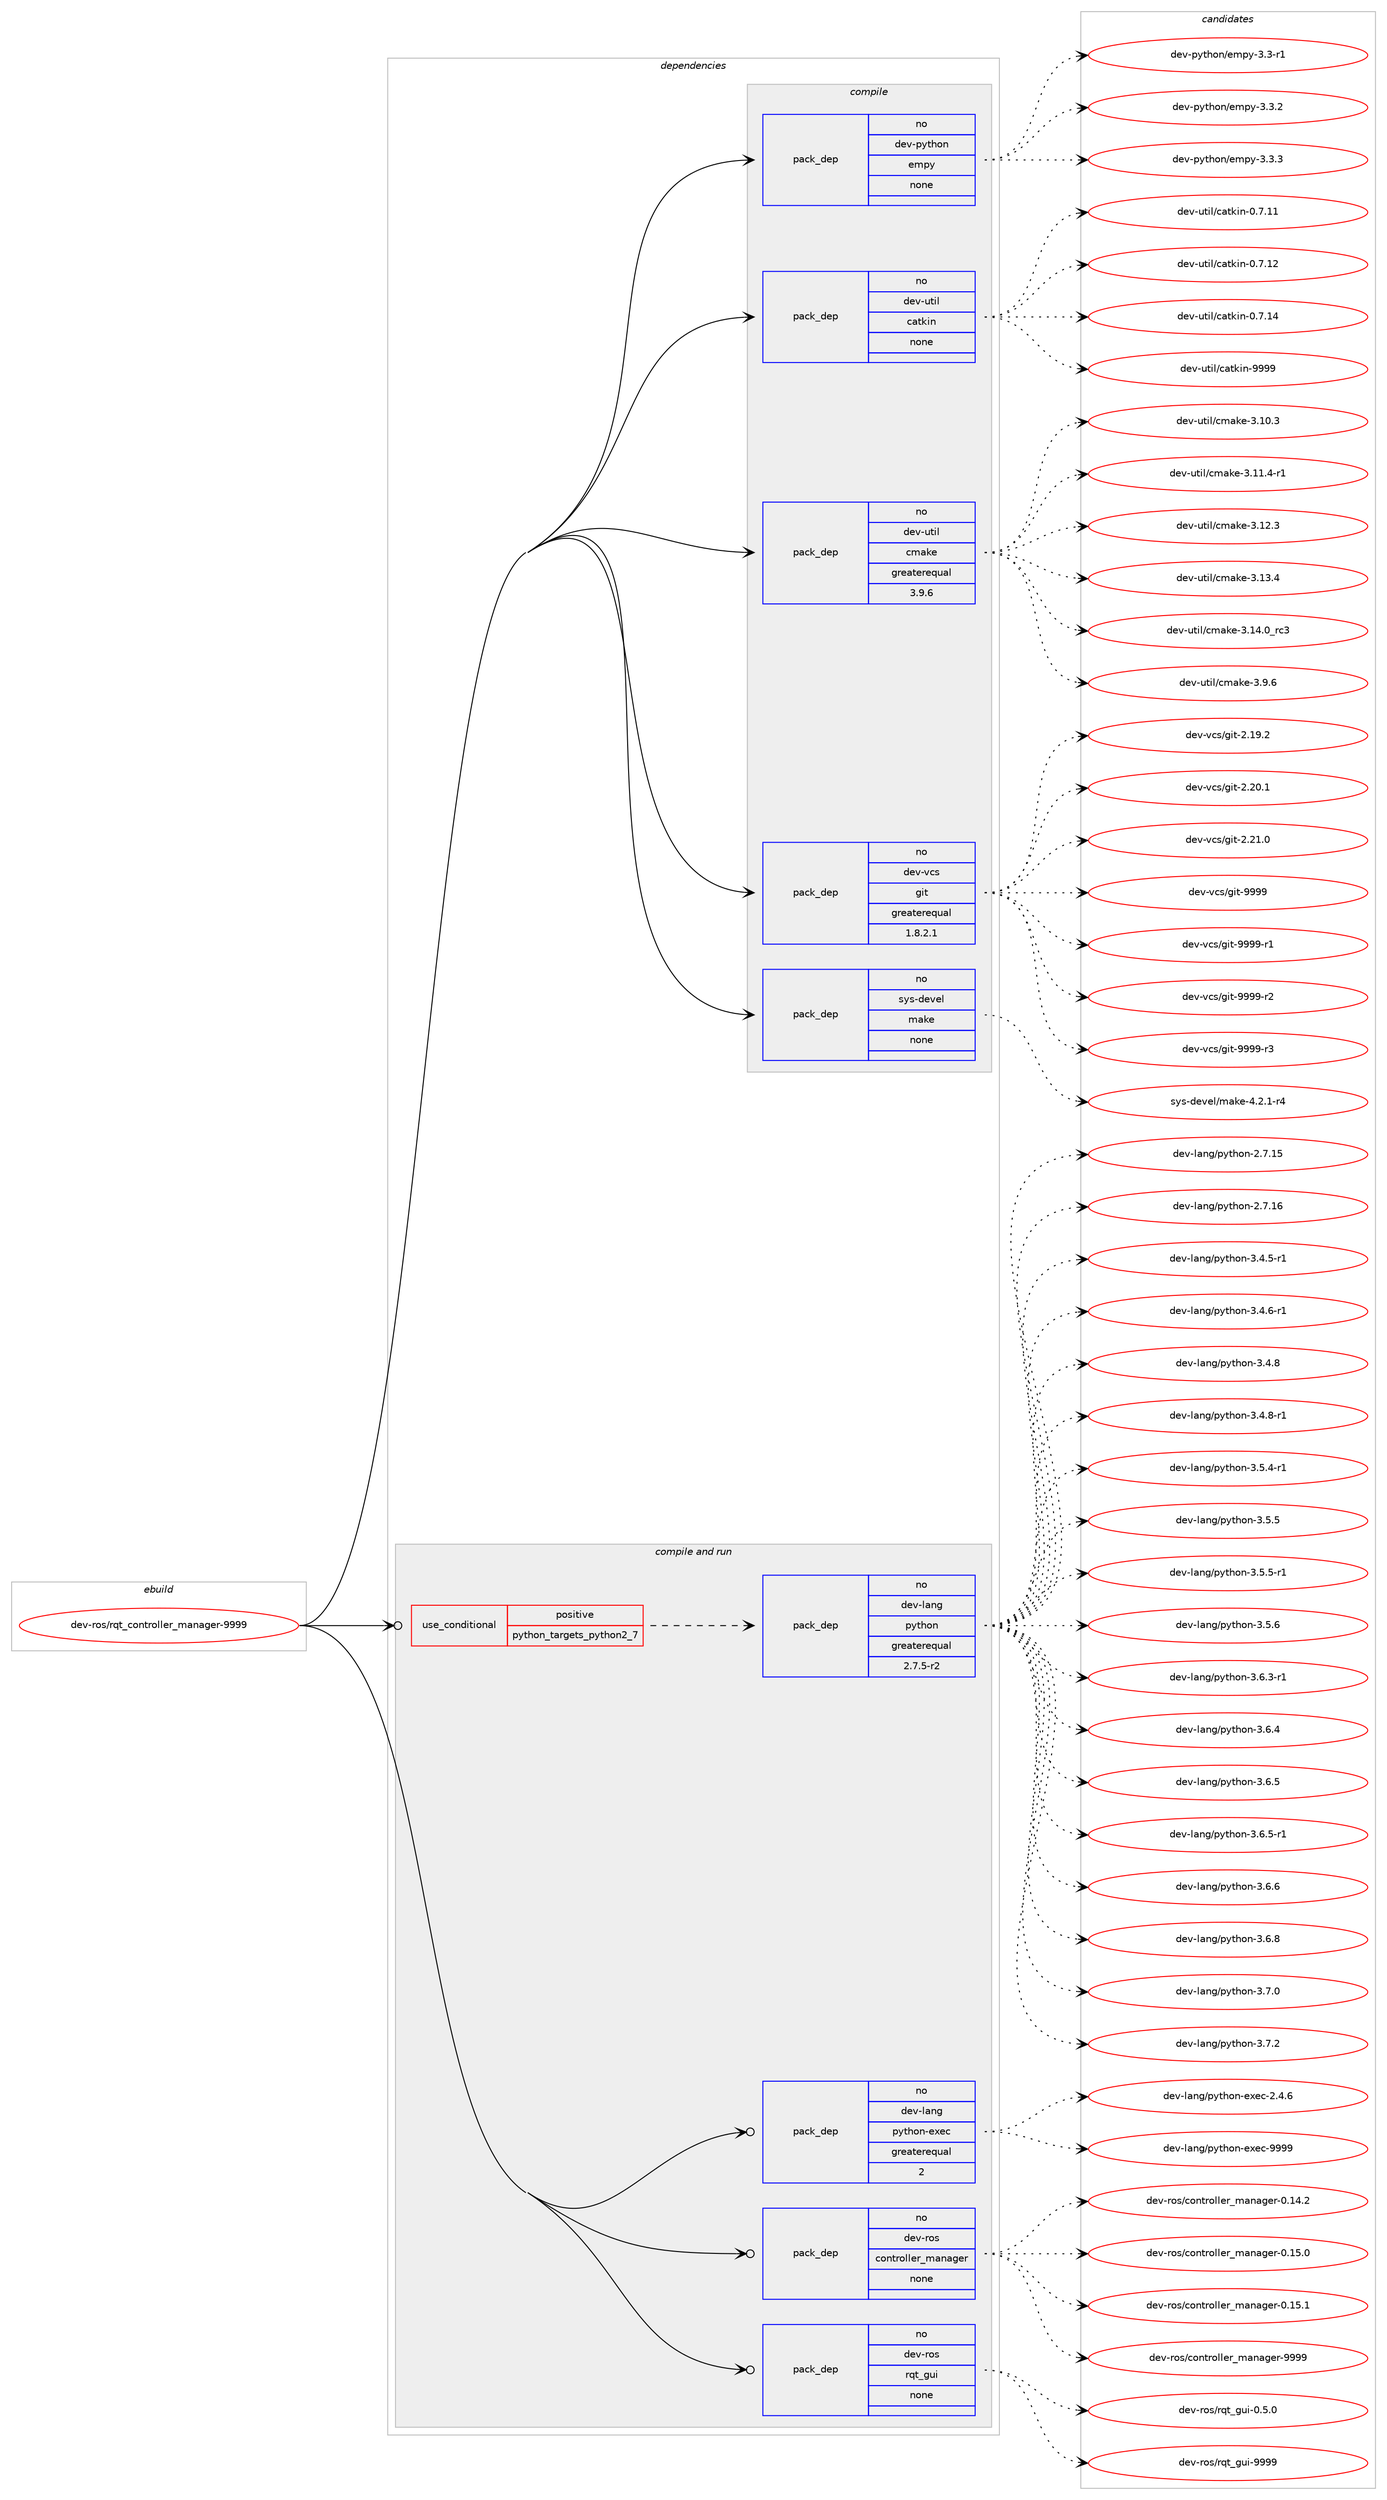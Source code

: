 digraph prolog {

# *************
# Graph options
# *************

newrank=true;
concentrate=true;
compound=true;
graph [rankdir=LR,fontname=Helvetica,fontsize=10,ranksep=1.5];#, ranksep=2.5, nodesep=0.2];
edge  [arrowhead=vee];
node  [fontname=Helvetica,fontsize=10];

# **********
# The ebuild
# **********

subgraph cluster_leftcol {
color=gray;
rank=same;
label=<<i>ebuild</i>>;
id [label="dev-ros/rqt_controller_manager-9999", color=red, width=4, href="../dev-ros/rqt_controller_manager-9999.svg"];
}

# ****************
# The dependencies
# ****************

subgraph cluster_midcol {
color=gray;
label=<<i>dependencies</i>>;
subgraph cluster_compile {
fillcolor="#eeeeee";
style=filled;
label=<<i>compile</i>>;
subgraph pack1055258 {
dependency1469128 [label=<<TABLE BORDER="0" CELLBORDER="1" CELLSPACING="0" CELLPADDING="4" WIDTH="220"><TR><TD ROWSPAN="6" CELLPADDING="30">pack_dep</TD></TR><TR><TD WIDTH="110">no</TD></TR><TR><TD>dev-python</TD></TR><TR><TD>empy</TD></TR><TR><TD>none</TD></TR><TR><TD></TD></TR></TABLE>>, shape=none, color=blue];
}
id:e -> dependency1469128:w [weight=20,style="solid",arrowhead="vee"];
subgraph pack1055259 {
dependency1469129 [label=<<TABLE BORDER="0" CELLBORDER="1" CELLSPACING="0" CELLPADDING="4" WIDTH="220"><TR><TD ROWSPAN="6" CELLPADDING="30">pack_dep</TD></TR><TR><TD WIDTH="110">no</TD></TR><TR><TD>dev-util</TD></TR><TR><TD>catkin</TD></TR><TR><TD>none</TD></TR><TR><TD></TD></TR></TABLE>>, shape=none, color=blue];
}
id:e -> dependency1469129:w [weight=20,style="solid",arrowhead="vee"];
subgraph pack1055260 {
dependency1469130 [label=<<TABLE BORDER="0" CELLBORDER="1" CELLSPACING="0" CELLPADDING="4" WIDTH="220"><TR><TD ROWSPAN="6" CELLPADDING="30">pack_dep</TD></TR><TR><TD WIDTH="110">no</TD></TR><TR><TD>dev-util</TD></TR><TR><TD>cmake</TD></TR><TR><TD>greaterequal</TD></TR><TR><TD>3.9.6</TD></TR></TABLE>>, shape=none, color=blue];
}
id:e -> dependency1469130:w [weight=20,style="solid",arrowhead="vee"];
subgraph pack1055261 {
dependency1469131 [label=<<TABLE BORDER="0" CELLBORDER="1" CELLSPACING="0" CELLPADDING="4" WIDTH="220"><TR><TD ROWSPAN="6" CELLPADDING="30">pack_dep</TD></TR><TR><TD WIDTH="110">no</TD></TR><TR><TD>dev-vcs</TD></TR><TR><TD>git</TD></TR><TR><TD>greaterequal</TD></TR><TR><TD>1.8.2.1</TD></TR></TABLE>>, shape=none, color=blue];
}
id:e -> dependency1469131:w [weight=20,style="solid",arrowhead="vee"];
subgraph pack1055262 {
dependency1469132 [label=<<TABLE BORDER="0" CELLBORDER="1" CELLSPACING="0" CELLPADDING="4" WIDTH="220"><TR><TD ROWSPAN="6" CELLPADDING="30">pack_dep</TD></TR><TR><TD WIDTH="110">no</TD></TR><TR><TD>sys-devel</TD></TR><TR><TD>make</TD></TR><TR><TD>none</TD></TR><TR><TD></TD></TR></TABLE>>, shape=none, color=blue];
}
id:e -> dependency1469132:w [weight=20,style="solid",arrowhead="vee"];
}
subgraph cluster_compileandrun {
fillcolor="#eeeeee";
style=filled;
label=<<i>compile and run</i>>;
subgraph cond390480 {
dependency1469133 [label=<<TABLE BORDER="0" CELLBORDER="1" CELLSPACING="0" CELLPADDING="4"><TR><TD ROWSPAN="3" CELLPADDING="10">use_conditional</TD></TR><TR><TD>positive</TD></TR><TR><TD>python_targets_python2_7</TD></TR></TABLE>>, shape=none, color=red];
subgraph pack1055263 {
dependency1469134 [label=<<TABLE BORDER="0" CELLBORDER="1" CELLSPACING="0" CELLPADDING="4" WIDTH="220"><TR><TD ROWSPAN="6" CELLPADDING="30">pack_dep</TD></TR><TR><TD WIDTH="110">no</TD></TR><TR><TD>dev-lang</TD></TR><TR><TD>python</TD></TR><TR><TD>greaterequal</TD></TR><TR><TD>2.7.5-r2</TD></TR></TABLE>>, shape=none, color=blue];
}
dependency1469133:e -> dependency1469134:w [weight=20,style="dashed",arrowhead="vee"];
}
id:e -> dependency1469133:w [weight=20,style="solid",arrowhead="odotvee"];
subgraph pack1055264 {
dependency1469135 [label=<<TABLE BORDER="0" CELLBORDER="1" CELLSPACING="0" CELLPADDING="4" WIDTH="220"><TR><TD ROWSPAN="6" CELLPADDING="30">pack_dep</TD></TR><TR><TD WIDTH="110">no</TD></TR><TR><TD>dev-lang</TD></TR><TR><TD>python-exec</TD></TR><TR><TD>greaterequal</TD></TR><TR><TD>2</TD></TR></TABLE>>, shape=none, color=blue];
}
id:e -> dependency1469135:w [weight=20,style="solid",arrowhead="odotvee"];
subgraph pack1055265 {
dependency1469136 [label=<<TABLE BORDER="0" CELLBORDER="1" CELLSPACING="0" CELLPADDING="4" WIDTH="220"><TR><TD ROWSPAN="6" CELLPADDING="30">pack_dep</TD></TR><TR><TD WIDTH="110">no</TD></TR><TR><TD>dev-ros</TD></TR><TR><TD>controller_manager</TD></TR><TR><TD>none</TD></TR><TR><TD></TD></TR></TABLE>>, shape=none, color=blue];
}
id:e -> dependency1469136:w [weight=20,style="solid",arrowhead="odotvee"];
subgraph pack1055266 {
dependency1469137 [label=<<TABLE BORDER="0" CELLBORDER="1" CELLSPACING="0" CELLPADDING="4" WIDTH="220"><TR><TD ROWSPAN="6" CELLPADDING="30">pack_dep</TD></TR><TR><TD WIDTH="110">no</TD></TR><TR><TD>dev-ros</TD></TR><TR><TD>rqt_gui</TD></TR><TR><TD>none</TD></TR><TR><TD></TD></TR></TABLE>>, shape=none, color=blue];
}
id:e -> dependency1469137:w [weight=20,style="solid",arrowhead="odotvee"];
}
subgraph cluster_run {
fillcolor="#eeeeee";
style=filled;
label=<<i>run</i>>;
}
}

# **************
# The candidates
# **************

subgraph cluster_choices {
rank=same;
color=gray;
label=<<i>candidates</i>>;

subgraph choice1055258 {
color=black;
nodesep=1;
choice1001011184511212111610411111047101109112121455146514511449 [label="dev-python/empy-3.3-r1", color=red, width=4,href="../dev-python/empy-3.3-r1.svg"];
choice1001011184511212111610411111047101109112121455146514650 [label="dev-python/empy-3.3.2", color=red, width=4,href="../dev-python/empy-3.3.2.svg"];
choice1001011184511212111610411111047101109112121455146514651 [label="dev-python/empy-3.3.3", color=red, width=4,href="../dev-python/empy-3.3.3.svg"];
dependency1469128:e -> choice1001011184511212111610411111047101109112121455146514511449:w [style=dotted,weight="100"];
dependency1469128:e -> choice1001011184511212111610411111047101109112121455146514650:w [style=dotted,weight="100"];
dependency1469128:e -> choice1001011184511212111610411111047101109112121455146514651:w [style=dotted,weight="100"];
}
subgraph choice1055259 {
color=black;
nodesep=1;
choice1001011184511711610510847999711610710511045484655464949 [label="dev-util/catkin-0.7.11", color=red, width=4,href="../dev-util/catkin-0.7.11.svg"];
choice1001011184511711610510847999711610710511045484655464950 [label="dev-util/catkin-0.7.12", color=red, width=4,href="../dev-util/catkin-0.7.12.svg"];
choice1001011184511711610510847999711610710511045484655464952 [label="dev-util/catkin-0.7.14", color=red, width=4,href="../dev-util/catkin-0.7.14.svg"];
choice100101118451171161051084799971161071051104557575757 [label="dev-util/catkin-9999", color=red, width=4,href="../dev-util/catkin-9999.svg"];
dependency1469129:e -> choice1001011184511711610510847999711610710511045484655464949:w [style=dotted,weight="100"];
dependency1469129:e -> choice1001011184511711610510847999711610710511045484655464950:w [style=dotted,weight="100"];
dependency1469129:e -> choice1001011184511711610510847999711610710511045484655464952:w [style=dotted,weight="100"];
dependency1469129:e -> choice100101118451171161051084799971161071051104557575757:w [style=dotted,weight="100"];
}
subgraph choice1055260 {
color=black;
nodesep=1;
choice1001011184511711610510847991099710710145514649484651 [label="dev-util/cmake-3.10.3", color=red, width=4,href="../dev-util/cmake-3.10.3.svg"];
choice10010111845117116105108479910997107101455146494946524511449 [label="dev-util/cmake-3.11.4-r1", color=red, width=4,href="../dev-util/cmake-3.11.4-r1.svg"];
choice1001011184511711610510847991099710710145514649504651 [label="dev-util/cmake-3.12.3", color=red, width=4,href="../dev-util/cmake-3.12.3.svg"];
choice1001011184511711610510847991099710710145514649514652 [label="dev-util/cmake-3.13.4", color=red, width=4,href="../dev-util/cmake-3.13.4.svg"];
choice1001011184511711610510847991099710710145514649524648951149951 [label="dev-util/cmake-3.14.0_rc3", color=red, width=4,href="../dev-util/cmake-3.14.0_rc3.svg"];
choice10010111845117116105108479910997107101455146574654 [label="dev-util/cmake-3.9.6", color=red, width=4,href="../dev-util/cmake-3.9.6.svg"];
dependency1469130:e -> choice1001011184511711610510847991099710710145514649484651:w [style=dotted,weight="100"];
dependency1469130:e -> choice10010111845117116105108479910997107101455146494946524511449:w [style=dotted,weight="100"];
dependency1469130:e -> choice1001011184511711610510847991099710710145514649504651:w [style=dotted,weight="100"];
dependency1469130:e -> choice1001011184511711610510847991099710710145514649514652:w [style=dotted,weight="100"];
dependency1469130:e -> choice1001011184511711610510847991099710710145514649524648951149951:w [style=dotted,weight="100"];
dependency1469130:e -> choice10010111845117116105108479910997107101455146574654:w [style=dotted,weight="100"];
}
subgraph choice1055261 {
color=black;
nodesep=1;
choice10010111845118991154710310511645504649574650 [label="dev-vcs/git-2.19.2", color=red, width=4,href="../dev-vcs/git-2.19.2.svg"];
choice10010111845118991154710310511645504650484649 [label="dev-vcs/git-2.20.1", color=red, width=4,href="../dev-vcs/git-2.20.1.svg"];
choice10010111845118991154710310511645504650494648 [label="dev-vcs/git-2.21.0", color=red, width=4,href="../dev-vcs/git-2.21.0.svg"];
choice1001011184511899115471031051164557575757 [label="dev-vcs/git-9999", color=red, width=4,href="../dev-vcs/git-9999.svg"];
choice10010111845118991154710310511645575757574511449 [label="dev-vcs/git-9999-r1", color=red, width=4,href="../dev-vcs/git-9999-r1.svg"];
choice10010111845118991154710310511645575757574511450 [label="dev-vcs/git-9999-r2", color=red, width=4,href="../dev-vcs/git-9999-r2.svg"];
choice10010111845118991154710310511645575757574511451 [label="dev-vcs/git-9999-r3", color=red, width=4,href="../dev-vcs/git-9999-r3.svg"];
dependency1469131:e -> choice10010111845118991154710310511645504649574650:w [style=dotted,weight="100"];
dependency1469131:e -> choice10010111845118991154710310511645504650484649:w [style=dotted,weight="100"];
dependency1469131:e -> choice10010111845118991154710310511645504650494648:w [style=dotted,weight="100"];
dependency1469131:e -> choice1001011184511899115471031051164557575757:w [style=dotted,weight="100"];
dependency1469131:e -> choice10010111845118991154710310511645575757574511449:w [style=dotted,weight="100"];
dependency1469131:e -> choice10010111845118991154710310511645575757574511450:w [style=dotted,weight="100"];
dependency1469131:e -> choice10010111845118991154710310511645575757574511451:w [style=dotted,weight="100"];
}
subgraph choice1055262 {
color=black;
nodesep=1;
choice1151211154510010111810110847109971071014552465046494511452 [label="sys-devel/make-4.2.1-r4", color=red, width=4,href="../sys-devel/make-4.2.1-r4.svg"];
dependency1469132:e -> choice1151211154510010111810110847109971071014552465046494511452:w [style=dotted,weight="100"];
}
subgraph choice1055263 {
color=black;
nodesep=1;
choice10010111845108971101034711212111610411111045504655464953 [label="dev-lang/python-2.7.15", color=red, width=4,href="../dev-lang/python-2.7.15.svg"];
choice10010111845108971101034711212111610411111045504655464954 [label="dev-lang/python-2.7.16", color=red, width=4,href="../dev-lang/python-2.7.16.svg"];
choice1001011184510897110103471121211161041111104551465246534511449 [label="dev-lang/python-3.4.5-r1", color=red, width=4,href="../dev-lang/python-3.4.5-r1.svg"];
choice1001011184510897110103471121211161041111104551465246544511449 [label="dev-lang/python-3.4.6-r1", color=red, width=4,href="../dev-lang/python-3.4.6-r1.svg"];
choice100101118451089711010347112121116104111110455146524656 [label="dev-lang/python-3.4.8", color=red, width=4,href="../dev-lang/python-3.4.8.svg"];
choice1001011184510897110103471121211161041111104551465246564511449 [label="dev-lang/python-3.4.8-r1", color=red, width=4,href="../dev-lang/python-3.4.8-r1.svg"];
choice1001011184510897110103471121211161041111104551465346524511449 [label="dev-lang/python-3.5.4-r1", color=red, width=4,href="../dev-lang/python-3.5.4-r1.svg"];
choice100101118451089711010347112121116104111110455146534653 [label="dev-lang/python-3.5.5", color=red, width=4,href="../dev-lang/python-3.5.5.svg"];
choice1001011184510897110103471121211161041111104551465346534511449 [label="dev-lang/python-3.5.5-r1", color=red, width=4,href="../dev-lang/python-3.5.5-r1.svg"];
choice100101118451089711010347112121116104111110455146534654 [label="dev-lang/python-3.5.6", color=red, width=4,href="../dev-lang/python-3.5.6.svg"];
choice1001011184510897110103471121211161041111104551465446514511449 [label="dev-lang/python-3.6.3-r1", color=red, width=4,href="../dev-lang/python-3.6.3-r1.svg"];
choice100101118451089711010347112121116104111110455146544652 [label="dev-lang/python-3.6.4", color=red, width=4,href="../dev-lang/python-3.6.4.svg"];
choice100101118451089711010347112121116104111110455146544653 [label="dev-lang/python-3.6.5", color=red, width=4,href="../dev-lang/python-3.6.5.svg"];
choice1001011184510897110103471121211161041111104551465446534511449 [label="dev-lang/python-3.6.5-r1", color=red, width=4,href="../dev-lang/python-3.6.5-r1.svg"];
choice100101118451089711010347112121116104111110455146544654 [label="dev-lang/python-3.6.6", color=red, width=4,href="../dev-lang/python-3.6.6.svg"];
choice100101118451089711010347112121116104111110455146544656 [label="dev-lang/python-3.6.8", color=red, width=4,href="../dev-lang/python-3.6.8.svg"];
choice100101118451089711010347112121116104111110455146554648 [label="dev-lang/python-3.7.0", color=red, width=4,href="../dev-lang/python-3.7.0.svg"];
choice100101118451089711010347112121116104111110455146554650 [label="dev-lang/python-3.7.2", color=red, width=4,href="../dev-lang/python-3.7.2.svg"];
dependency1469134:e -> choice10010111845108971101034711212111610411111045504655464953:w [style=dotted,weight="100"];
dependency1469134:e -> choice10010111845108971101034711212111610411111045504655464954:w [style=dotted,weight="100"];
dependency1469134:e -> choice1001011184510897110103471121211161041111104551465246534511449:w [style=dotted,weight="100"];
dependency1469134:e -> choice1001011184510897110103471121211161041111104551465246544511449:w [style=dotted,weight="100"];
dependency1469134:e -> choice100101118451089711010347112121116104111110455146524656:w [style=dotted,weight="100"];
dependency1469134:e -> choice1001011184510897110103471121211161041111104551465246564511449:w [style=dotted,weight="100"];
dependency1469134:e -> choice1001011184510897110103471121211161041111104551465346524511449:w [style=dotted,weight="100"];
dependency1469134:e -> choice100101118451089711010347112121116104111110455146534653:w [style=dotted,weight="100"];
dependency1469134:e -> choice1001011184510897110103471121211161041111104551465346534511449:w [style=dotted,weight="100"];
dependency1469134:e -> choice100101118451089711010347112121116104111110455146534654:w [style=dotted,weight="100"];
dependency1469134:e -> choice1001011184510897110103471121211161041111104551465446514511449:w [style=dotted,weight="100"];
dependency1469134:e -> choice100101118451089711010347112121116104111110455146544652:w [style=dotted,weight="100"];
dependency1469134:e -> choice100101118451089711010347112121116104111110455146544653:w [style=dotted,weight="100"];
dependency1469134:e -> choice1001011184510897110103471121211161041111104551465446534511449:w [style=dotted,weight="100"];
dependency1469134:e -> choice100101118451089711010347112121116104111110455146544654:w [style=dotted,weight="100"];
dependency1469134:e -> choice100101118451089711010347112121116104111110455146544656:w [style=dotted,weight="100"];
dependency1469134:e -> choice100101118451089711010347112121116104111110455146554648:w [style=dotted,weight="100"];
dependency1469134:e -> choice100101118451089711010347112121116104111110455146554650:w [style=dotted,weight="100"];
}
subgraph choice1055264 {
color=black;
nodesep=1;
choice1001011184510897110103471121211161041111104510112010199455046524654 [label="dev-lang/python-exec-2.4.6", color=red, width=4,href="../dev-lang/python-exec-2.4.6.svg"];
choice10010111845108971101034711212111610411111045101120101994557575757 [label="dev-lang/python-exec-9999", color=red, width=4,href="../dev-lang/python-exec-9999.svg"];
dependency1469135:e -> choice1001011184510897110103471121211161041111104510112010199455046524654:w [style=dotted,weight="100"];
dependency1469135:e -> choice10010111845108971101034711212111610411111045101120101994557575757:w [style=dotted,weight="100"];
}
subgraph choice1055265 {
color=black;
nodesep=1;
choice10010111845114111115479911111011611411110810810111495109971109710310111445484649524650 [label="dev-ros/controller_manager-0.14.2", color=red, width=4,href="../dev-ros/controller_manager-0.14.2.svg"];
choice10010111845114111115479911111011611411110810810111495109971109710310111445484649534648 [label="dev-ros/controller_manager-0.15.0", color=red, width=4,href="../dev-ros/controller_manager-0.15.0.svg"];
choice10010111845114111115479911111011611411110810810111495109971109710310111445484649534649 [label="dev-ros/controller_manager-0.15.1", color=red, width=4,href="../dev-ros/controller_manager-0.15.1.svg"];
choice1001011184511411111547991111101161141111081081011149510997110971031011144557575757 [label="dev-ros/controller_manager-9999", color=red, width=4,href="../dev-ros/controller_manager-9999.svg"];
dependency1469136:e -> choice10010111845114111115479911111011611411110810810111495109971109710310111445484649524650:w [style=dotted,weight="100"];
dependency1469136:e -> choice10010111845114111115479911111011611411110810810111495109971109710310111445484649534648:w [style=dotted,weight="100"];
dependency1469136:e -> choice10010111845114111115479911111011611411110810810111495109971109710310111445484649534649:w [style=dotted,weight="100"];
dependency1469136:e -> choice1001011184511411111547991111101161141111081081011149510997110971031011144557575757:w [style=dotted,weight="100"];
}
subgraph choice1055266 {
color=black;
nodesep=1;
choice100101118451141111154711411311695103117105454846534648 [label="dev-ros/rqt_gui-0.5.0", color=red, width=4,href="../dev-ros/rqt_gui-0.5.0.svg"];
choice1001011184511411111547114113116951031171054557575757 [label="dev-ros/rqt_gui-9999", color=red, width=4,href="../dev-ros/rqt_gui-9999.svg"];
dependency1469137:e -> choice100101118451141111154711411311695103117105454846534648:w [style=dotted,weight="100"];
dependency1469137:e -> choice1001011184511411111547114113116951031171054557575757:w [style=dotted,weight="100"];
}
}

}
